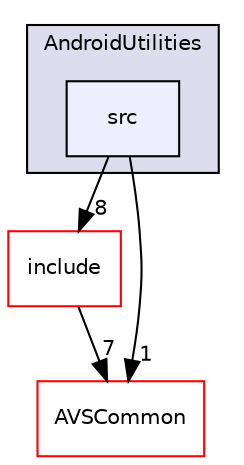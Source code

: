 digraph "/avs-cpp-sdk-tools/cm/autoCM_publicRepo/avs-device-sdk/ApplicationUtilities/AndroidUtilities/src" {
  compound=true
  node [ fontsize="10", fontname="Helvetica"];
  edge [ labelfontsize="10", labelfontname="Helvetica"];
  subgraph clusterdir_29f233ec03ca42c38c01971e03438246 {
    graph [ bgcolor="#ddddee", pencolor="black", label="AndroidUtilities" fontname="Helvetica", fontsize="10", URL="dir_29f233ec03ca42c38c01971e03438246.html"]
  dir_c7df710efd17fc482b3b0afac87cdb54 [shape=box, label="src", style="filled", fillcolor="#eeeeff", pencolor="black", URL="dir_c7df710efd17fc482b3b0afac87cdb54.html"];
  }
  dir_2ef52002849e5065fc0e1bb38b143549 [shape=box label="include" fillcolor="white" style="filled" color="red" URL="dir_2ef52002849e5065fc0e1bb38b143549.html"];
  dir_13e65effb2bde530b17b3d5eefcd0266 [shape=box label="AVSCommon" fillcolor="white" style="filled" color="red" URL="dir_13e65effb2bde530b17b3d5eefcd0266.html"];
  dir_2ef52002849e5065fc0e1bb38b143549->dir_13e65effb2bde530b17b3d5eefcd0266 [headlabel="7", labeldistance=1.5 headhref="dir_000032_000009.html"];
  dir_c7df710efd17fc482b3b0afac87cdb54->dir_2ef52002849e5065fc0e1bb38b143549 [headlabel="8", labeldistance=1.5 headhref="dir_000034_000032.html"];
  dir_c7df710efd17fc482b3b0afac87cdb54->dir_13e65effb2bde530b17b3d5eefcd0266 [headlabel="1", labeldistance=1.5 headhref="dir_000034_000009.html"];
}
